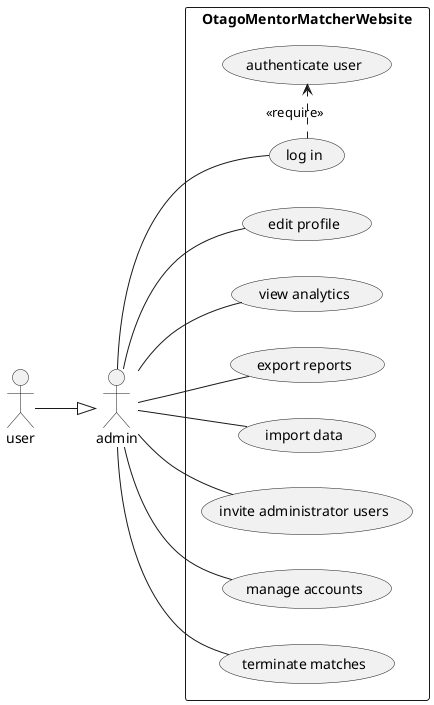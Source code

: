 @startuml

left to right direction
skinparam packageStyle rectangle

actor admin
actor user

user --|> admin

rectangle OtagoMentorMatcherWebsite {
  admin -- (log in)
  admin -- (edit profile)
  admin -- (view analytics)
  admin -- (export reports)
  admin -- (import data)
  admin -- (invite administrator users)
  admin -- (manage accounts)
  admin -- (terminate matches)

  (log in) .> (authenticate user) : <<require>>

}
@enduml